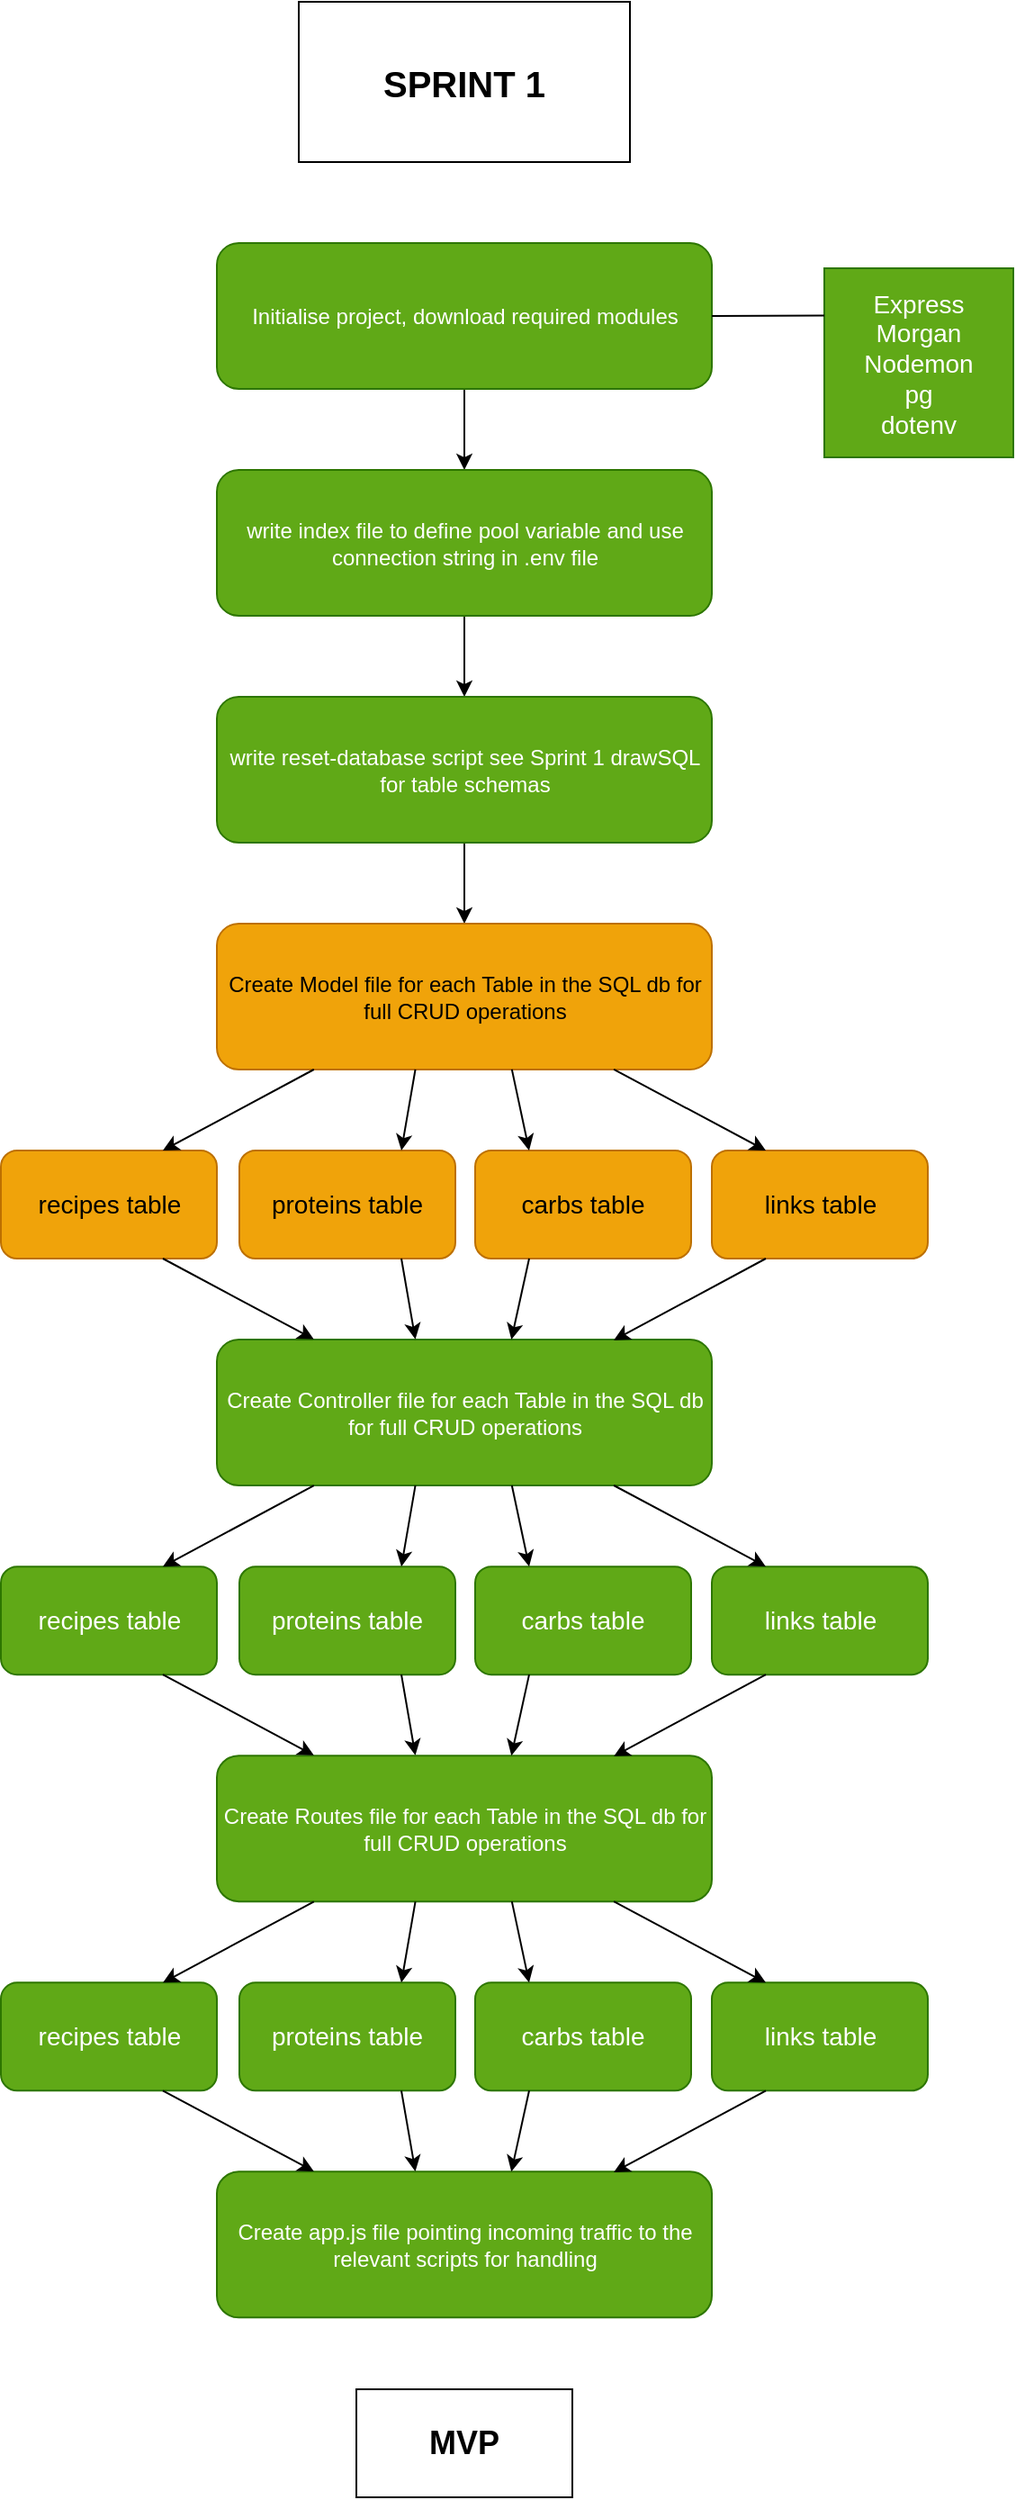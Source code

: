 <mxfile>
    <diagram id="Iqp9NQM40ZFqhQnwkFbd" name="Page-1">
        <mxGraphModel dx="2081" dy="809" grid="0" gridSize="10" guides="1" tooltips="1" connect="1" arrows="1" fold="1" page="0" pageScale="1" pageWidth="850" pageHeight="1100" math="0" shadow="0">
            <root>
                <mxCell id="0"/>
                <mxCell id="1" parent="0"/>
                <mxCell id="10" value="" style="edgeStyle=none;html=1;fontSize=14;" parent="1" source="2" target="7" edge="1">
                    <mxGeometry relative="1" as="geometry"/>
                </mxCell>
                <mxCell id="2" value="Initialise project, download required modules" style="rounded=1;whiteSpace=wrap;html=1;fillColor=#60a917;fontColor=#ffffff;strokeColor=#2D7600;" parent="1" vertex="1">
                    <mxGeometry x="-134.5" y="196" width="275" height="81" as="geometry"/>
                </mxCell>
                <mxCell id="3" value="SPRINT 1" style="rounded=0;whiteSpace=wrap;html=1;fontStyle=1;fontSize=20;" parent="1" vertex="1">
                    <mxGeometry x="-89" y="62" width="184" height="89" as="geometry"/>
                </mxCell>
                <mxCell id="4" value="Express&lt;br style=&quot;font-size: 14px;&quot;&gt;Morgan&lt;br style=&quot;font-size: 14px;&quot;&gt;Nodemon&lt;br style=&quot;font-size: 14px;&quot;&gt;pg&lt;br style=&quot;font-size: 14px;&quot;&gt;dotenv" style="whiteSpace=wrap;html=1;aspect=fixed;fontSize=14;fillColor=#60a917;fontColor=#ffffff;strokeColor=#2D7600;" parent="1" vertex="1">
                    <mxGeometry x="203" y="210" width="105" height="105" as="geometry"/>
                </mxCell>
                <mxCell id="11" value="" style="edgeStyle=none;html=1;fontSize=14;" parent="1" source="7" target="8" edge="1">
                    <mxGeometry relative="1" as="geometry"/>
                </mxCell>
                <mxCell id="7" value="write index file to define pool variable and use connection string in .env file" style="rounded=1;whiteSpace=wrap;html=1;fillColor=#60a917;fontColor=#ffffff;strokeColor=#2D7600;" parent="1" vertex="1">
                    <mxGeometry x="-134.5" y="322" width="275" height="81" as="geometry"/>
                </mxCell>
                <mxCell id="13" value="" style="edgeStyle=none;html=1;fontSize=14;" parent="1" source="8" target="12" edge="1">
                    <mxGeometry relative="1" as="geometry"/>
                </mxCell>
                <mxCell id="8" value="write reset-database script see Sprint 1 drawSQL for table schemas" style="rounded=1;whiteSpace=wrap;html=1;fillColor=#60a917;fontColor=#ffffff;strokeColor=#2D7600;" parent="1" vertex="1">
                    <mxGeometry x="-134.5" y="448" width="275" height="81" as="geometry"/>
                </mxCell>
                <mxCell id="9" value="" style="endArrow=none;html=1;fontSize=14;exitX=1;exitY=0.5;exitDx=0;exitDy=0;entryX=0;entryY=0.25;entryDx=0;entryDy=0;" parent="1" source="2" target="4" edge="1">
                    <mxGeometry width="50" height="50" relative="1" as="geometry">
                        <mxPoint x="97" y="495" as="sourcePoint"/>
                        <mxPoint x="147" y="445" as="targetPoint"/>
                    </mxGeometry>
                </mxCell>
                <mxCell id="12" value="Create Model file for each Table in the SQL db for full CRUD operations" style="rounded=1;whiteSpace=wrap;html=1;fillColor=#f0a30a;fontColor=#000000;strokeColor=#BD7000;" parent="1" vertex="1">
                    <mxGeometry x="-134.5" y="574" width="275" height="81" as="geometry"/>
                </mxCell>
                <mxCell id="14" value="recipes table" style="rounded=1;whiteSpace=wrap;html=1;fontSize=14;fillColor=#f0a30a;fontColor=#000000;strokeColor=#BD7000;" parent="1" vertex="1">
                    <mxGeometry x="-254.5" y="700" width="120" height="60" as="geometry"/>
                </mxCell>
                <mxCell id="15" value="proteins table" style="rounded=1;whiteSpace=wrap;html=1;fontSize=14;fillColor=#f0a30a;fontColor=#000000;strokeColor=#BD7000;" parent="1" vertex="1">
                    <mxGeometry x="-122" y="700" width="120" height="60" as="geometry"/>
                </mxCell>
                <mxCell id="16" value="carbs table" style="rounded=1;whiteSpace=wrap;html=1;fontSize=14;fillColor=#f0a30a;fontColor=#000000;strokeColor=#BD7000;" parent="1" vertex="1">
                    <mxGeometry x="9" y="700" width="120" height="60" as="geometry"/>
                </mxCell>
                <mxCell id="17" value="links table" style="rounded=1;whiteSpace=wrap;html=1;fontSize=14;fillColor=#f0a30a;fontColor=#000000;strokeColor=#BD7000;" parent="1" vertex="1">
                    <mxGeometry x="140.5" y="700" width="120" height="60" as="geometry"/>
                </mxCell>
                <mxCell id="21" value="" style="endArrow=classic;html=1;fontSize=14;entryX=0.75;entryY=0;entryDx=0;entryDy=0;exitX=0.401;exitY=1;exitDx=0;exitDy=0;exitPerimeter=0;" parent="1" source="12" target="15" edge="1">
                    <mxGeometry width="50" height="50" relative="1" as="geometry">
                        <mxPoint x="-39" y="677" as="sourcePoint"/>
                        <mxPoint x="-62" y="684" as="targetPoint"/>
                    </mxGeometry>
                </mxCell>
                <mxCell id="22" value="" style="endArrow=classic;html=1;fontSize=14;exitX=0.596;exitY=0.999;exitDx=0;exitDy=0;exitPerimeter=0;entryX=0.25;entryY=0;entryDx=0;entryDy=0;" parent="1" source="12" target="16" edge="1">
                    <mxGeometry width="50" height="50" relative="1" as="geometry">
                        <mxPoint x="-60" y="675" as="sourcePoint"/>
                        <mxPoint x="-10" y="625" as="targetPoint"/>
                    </mxGeometry>
                </mxCell>
                <mxCell id="23" value="" style="endArrow=classic;html=1;fontSize=14;exitX=0.196;exitY=1;exitDx=0;exitDy=0;entryX=0.75;entryY=0;entryDx=0;entryDy=0;exitPerimeter=0;" parent="1" source="12" target="14" edge="1">
                    <mxGeometry width="50" height="50" relative="1" as="geometry">
                        <mxPoint x="-60" y="675" as="sourcePoint"/>
                        <mxPoint x="-10" y="625" as="targetPoint"/>
                    </mxGeometry>
                </mxCell>
                <mxCell id="24" value="" style="endArrow=classic;html=1;fontSize=14;exitX=0.802;exitY=0.999;exitDx=0;exitDy=0;exitPerimeter=0;entryX=0.25;entryY=0;entryDx=0;entryDy=0;" parent="1" source="12" target="17" edge="1">
                    <mxGeometry width="50" height="50" relative="1" as="geometry">
                        <mxPoint x="-60" y="675" as="sourcePoint"/>
                        <mxPoint x="-10" y="625" as="targetPoint"/>
                    </mxGeometry>
                </mxCell>
                <mxCell id="25" value="Create Controller file for each Table in the SQL db for full CRUD operations" style="rounded=1;whiteSpace=wrap;html=1;fillColor=#60a917;fontColor=#ffffff;strokeColor=#2D7600;" parent="1" vertex="1">
                    <mxGeometry x="-134.5" y="805" width="275" height="81" as="geometry"/>
                </mxCell>
                <mxCell id="30" value="" style="endArrow=classic;html=1;fontSize=14;exitX=0.75;exitY=1;exitDx=0;exitDy=0;entryX=0.196;entryY=-0.002;entryDx=0;entryDy=0;entryPerimeter=0;" parent="1" source="14" target="25" edge="1">
                    <mxGeometry width="50" height="50" relative="1" as="geometry">
                        <mxPoint x="-43" y="870" as="sourcePoint"/>
                        <mxPoint x="7" y="820" as="targetPoint"/>
                    </mxGeometry>
                </mxCell>
                <mxCell id="31" value="" style="endArrow=classic;html=1;fontSize=14;exitX=0.75;exitY=1;exitDx=0;exitDy=0;entryX=0.401;entryY=-0.002;entryDx=0;entryDy=0;entryPerimeter=0;" parent="1" source="15" target="25" edge="1">
                    <mxGeometry width="50" height="50" relative="1" as="geometry">
                        <mxPoint x="-43" y="870" as="sourcePoint"/>
                        <mxPoint x="7" y="820" as="targetPoint"/>
                    </mxGeometry>
                </mxCell>
                <mxCell id="32" value="" style="endArrow=classic;html=1;fontSize=14;exitX=0.25;exitY=1;exitDx=0;exitDy=0;entryX=0.595;entryY=0;entryDx=0;entryDy=0;entryPerimeter=0;" parent="1" source="16" target="25" edge="1">
                    <mxGeometry width="50" height="50" relative="1" as="geometry">
                        <mxPoint x="-43" y="870" as="sourcePoint"/>
                        <mxPoint x="30" y="805" as="targetPoint"/>
                    </mxGeometry>
                </mxCell>
                <mxCell id="33" value="" style="endArrow=classic;html=1;fontSize=14;exitX=0.25;exitY=1;exitDx=0;exitDy=0;entryX=0.802;entryY=0.004;entryDx=0;entryDy=0;entryPerimeter=0;" parent="1" source="17" target="25" edge="1">
                    <mxGeometry width="50" height="50" relative="1" as="geometry">
                        <mxPoint x="43" y="866" as="sourcePoint"/>
                        <mxPoint x="93" y="816" as="targetPoint"/>
                    </mxGeometry>
                </mxCell>
                <mxCell id="34" value="recipes table" style="rounded=1;whiteSpace=wrap;html=1;fontSize=14;fillColor=#60a917;fontColor=#ffffff;strokeColor=#2D7600;" parent="1" vertex="1">
                    <mxGeometry x="-254.5" y="931.08" width="120" height="60" as="geometry"/>
                </mxCell>
                <mxCell id="35" value="proteins table" style="rounded=1;whiteSpace=wrap;html=1;fontSize=14;fillColor=#60a917;fontColor=#ffffff;strokeColor=#2D7600;" parent="1" vertex="1">
                    <mxGeometry x="-122" y="931.08" width="120" height="60" as="geometry"/>
                </mxCell>
                <mxCell id="36" value="carbs table" style="rounded=1;whiteSpace=wrap;html=1;fontSize=14;fillColor=#60a917;fontColor=#ffffff;strokeColor=#2D7600;" parent="1" vertex="1">
                    <mxGeometry x="9" y="931.08" width="120" height="60" as="geometry"/>
                </mxCell>
                <mxCell id="37" value="links table" style="rounded=1;whiteSpace=wrap;html=1;fontSize=14;fillColor=#60a917;fontColor=#ffffff;strokeColor=#2D7600;" parent="1" vertex="1">
                    <mxGeometry x="140.5" y="931.08" width="120" height="60" as="geometry"/>
                </mxCell>
                <mxCell id="38" value="" style="endArrow=classic;html=1;fontSize=14;entryX=0.75;entryY=0;entryDx=0;entryDy=0;exitX=0.401;exitY=1;exitDx=0;exitDy=0;exitPerimeter=0;" parent="1" target="35" edge="1">
                    <mxGeometry width="50" height="50" relative="1" as="geometry">
                        <mxPoint x="-24.225" y="886.08" as="sourcePoint"/>
                        <mxPoint x="-62" y="915.08" as="targetPoint"/>
                    </mxGeometry>
                </mxCell>
                <mxCell id="39" value="" style="endArrow=classic;html=1;fontSize=14;exitX=0.596;exitY=0.999;exitDx=0;exitDy=0;exitPerimeter=0;entryX=0.25;entryY=0;entryDx=0;entryDy=0;" parent="1" target="36" edge="1">
                    <mxGeometry width="50" height="50" relative="1" as="geometry">
                        <mxPoint x="29.4" y="885.999" as="sourcePoint"/>
                        <mxPoint x="-10" y="856.08" as="targetPoint"/>
                    </mxGeometry>
                </mxCell>
                <mxCell id="40" value="" style="endArrow=classic;html=1;fontSize=14;exitX=0.196;exitY=1;exitDx=0;exitDy=0;entryX=0.75;entryY=0;entryDx=0;entryDy=0;exitPerimeter=0;" parent="1" target="34" edge="1">
                    <mxGeometry width="50" height="50" relative="1" as="geometry">
                        <mxPoint x="-80.6" y="886.08" as="sourcePoint"/>
                        <mxPoint x="-10" y="856.08" as="targetPoint"/>
                    </mxGeometry>
                </mxCell>
                <mxCell id="41" value="" style="endArrow=classic;html=1;fontSize=14;exitX=0.802;exitY=0.999;exitDx=0;exitDy=0;exitPerimeter=0;entryX=0.25;entryY=0;entryDx=0;entryDy=0;" parent="1" target="37" edge="1">
                    <mxGeometry width="50" height="50" relative="1" as="geometry">
                        <mxPoint x="86.05" y="885.999" as="sourcePoint"/>
                        <mxPoint x="-10" y="856.08" as="targetPoint"/>
                    </mxGeometry>
                </mxCell>
                <mxCell id="42" value="Create Routes file for each Table in the SQL db for full CRUD operations" style="rounded=1;whiteSpace=wrap;html=1;fillColor=#60a917;fontColor=#ffffff;strokeColor=#2D7600;" parent="1" vertex="1">
                    <mxGeometry x="-134.5" y="1036.08" width="275" height="81" as="geometry"/>
                </mxCell>
                <mxCell id="43" value="" style="endArrow=classic;html=1;fontSize=14;exitX=0.75;exitY=1;exitDx=0;exitDy=0;entryX=0.196;entryY=-0.002;entryDx=0;entryDy=0;entryPerimeter=0;" parent="1" target="42" edge="1">
                    <mxGeometry width="50" height="50" relative="1" as="geometry">
                        <mxPoint x="-164.5" y="991.08" as="sourcePoint"/>
                        <mxPoint x="7" y="1051.08" as="targetPoint"/>
                    </mxGeometry>
                </mxCell>
                <mxCell id="44" value="" style="endArrow=classic;html=1;fontSize=14;exitX=0.75;exitY=1;exitDx=0;exitDy=0;entryX=0.401;entryY=-0.002;entryDx=0;entryDy=0;entryPerimeter=0;" parent="1" target="42" edge="1">
                    <mxGeometry width="50" height="50" relative="1" as="geometry">
                        <mxPoint x="-32" y="991.08" as="sourcePoint"/>
                        <mxPoint x="7" y="1051.08" as="targetPoint"/>
                    </mxGeometry>
                </mxCell>
                <mxCell id="45" value="" style="endArrow=classic;html=1;fontSize=14;exitX=0.25;exitY=1;exitDx=0;exitDy=0;entryX=0.595;entryY=0;entryDx=0;entryDy=0;entryPerimeter=0;" parent="1" target="42" edge="1">
                    <mxGeometry width="50" height="50" relative="1" as="geometry">
                        <mxPoint x="39" y="991.08" as="sourcePoint"/>
                        <mxPoint x="30" y="1036.08" as="targetPoint"/>
                    </mxGeometry>
                </mxCell>
                <mxCell id="46" value="" style="endArrow=classic;html=1;fontSize=14;exitX=0.25;exitY=1;exitDx=0;exitDy=0;entryX=0.802;entryY=0.004;entryDx=0;entryDy=0;entryPerimeter=0;" parent="1" target="42" edge="1">
                    <mxGeometry width="50" height="50" relative="1" as="geometry">
                        <mxPoint x="170.5" y="991.08" as="sourcePoint"/>
                        <mxPoint x="93" y="1047.08" as="targetPoint"/>
                    </mxGeometry>
                </mxCell>
                <mxCell id="47" value="recipes table" style="rounded=1;whiteSpace=wrap;html=1;fontSize=14;fillColor=#60a917;fontColor=#ffffff;strokeColor=#2D7600;" parent="1" vertex="1">
                    <mxGeometry x="-254.5" y="1162.16" width="120" height="60" as="geometry"/>
                </mxCell>
                <mxCell id="48" value="proteins table" style="rounded=1;whiteSpace=wrap;html=1;fontSize=14;fillColor=#60a917;fontColor=#ffffff;strokeColor=#2D7600;" parent="1" vertex="1">
                    <mxGeometry x="-122" y="1162.16" width="120" height="60" as="geometry"/>
                </mxCell>
                <mxCell id="49" value="carbs table" style="rounded=1;whiteSpace=wrap;html=1;fontSize=14;fillColor=#60a917;fontColor=#ffffff;strokeColor=#2D7600;" parent="1" vertex="1">
                    <mxGeometry x="9" y="1162.16" width="120" height="60" as="geometry"/>
                </mxCell>
                <mxCell id="50" value="links table" style="rounded=1;whiteSpace=wrap;html=1;fontSize=14;fillColor=#60a917;fontColor=#ffffff;strokeColor=#2D7600;" parent="1" vertex="1">
                    <mxGeometry x="140.5" y="1162.16" width="120" height="60" as="geometry"/>
                </mxCell>
                <mxCell id="51" value="" style="endArrow=classic;html=1;fontSize=14;entryX=0.75;entryY=0;entryDx=0;entryDy=0;exitX=0.401;exitY=1;exitDx=0;exitDy=0;exitPerimeter=0;" parent="1" target="48" edge="1">
                    <mxGeometry width="50" height="50" relative="1" as="geometry">
                        <mxPoint x="-24.225" y="1117.16" as="sourcePoint"/>
                        <mxPoint x="-62" y="1146.16" as="targetPoint"/>
                    </mxGeometry>
                </mxCell>
                <mxCell id="52" value="" style="endArrow=classic;html=1;fontSize=14;exitX=0.596;exitY=0.999;exitDx=0;exitDy=0;exitPerimeter=0;entryX=0.25;entryY=0;entryDx=0;entryDy=0;" parent="1" target="49" edge="1">
                    <mxGeometry width="50" height="50" relative="1" as="geometry">
                        <mxPoint x="29.4" y="1117.079" as="sourcePoint"/>
                        <mxPoint x="-10" y="1087.16" as="targetPoint"/>
                    </mxGeometry>
                </mxCell>
                <mxCell id="53" value="" style="endArrow=classic;html=1;fontSize=14;exitX=0.196;exitY=1;exitDx=0;exitDy=0;entryX=0.75;entryY=0;entryDx=0;entryDy=0;exitPerimeter=0;" parent="1" target="47" edge="1">
                    <mxGeometry width="50" height="50" relative="1" as="geometry">
                        <mxPoint x="-80.6" y="1117.16" as="sourcePoint"/>
                        <mxPoint x="-10" y="1087.16" as="targetPoint"/>
                    </mxGeometry>
                </mxCell>
                <mxCell id="54" value="" style="endArrow=classic;html=1;fontSize=14;exitX=0.802;exitY=0.999;exitDx=0;exitDy=0;exitPerimeter=0;entryX=0.25;entryY=0;entryDx=0;entryDy=0;" parent="1" target="50" edge="1">
                    <mxGeometry width="50" height="50" relative="1" as="geometry">
                        <mxPoint x="86.05" y="1117.079" as="sourcePoint"/>
                        <mxPoint x="-10" y="1087.16" as="targetPoint"/>
                    </mxGeometry>
                </mxCell>
                <mxCell id="55" value="Create app.js file pointing incoming traffic to the relevant scripts for handling" style="rounded=1;whiteSpace=wrap;html=1;fillColor=#60a917;fontColor=#ffffff;strokeColor=#2D7600;" parent="1" vertex="1">
                    <mxGeometry x="-134.5" y="1267.16" width="275" height="81" as="geometry"/>
                </mxCell>
                <mxCell id="56" value="" style="endArrow=classic;html=1;fontSize=14;exitX=0.75;exitY=1;exitDx=0;exitDy=0;entryX=0.196;entryY=-0.002;entryDx=0;entryDy=0;entryPerimeter=0;" parent="1" target="55" edge="1">
                    <mxGeometry width="50" height="50" relative="1" as="geometry">
                        <mxPoint x="-164.5" y="1222.16" as="sourcePoint"/>
                        <mxPoint x="7" y="1282.16" as="targetPoint"/>
                    </mxGeometry>
                </mxCell>
                <mxCell id="57" value="" style="endArrow=classic;html=1;fontSize=14;exitX=0.75;exitY=1;exitDx=0;exitDy=0;entryX=0.401;entryY=-0.002;entryDx=0;entryDy=0;entryPerimeter=0;" parent="1" target="55" edge="1">
                    <mxGeometry width="50" height="50" relative="1" as="geometry">
                        <mxPoint x="-32" y="1222.16" as="sourcePoint"/>
                        <mxPoint x="7" y="1282.16" as="targetPoint"/>
                    </mxGeometry>
                </mxCell>
                <mxCell id="58" value="" style="endArrow=classic;html=1;fontSize=14;exitX=0.25;exitY=1;exitDx=0;exitDy=0;entryX=0.595;entryY=0;entryDx=0;entryDy=0;entryPerimeter=0;" parent="1" target="55" edge="1">
                    <mxGeometry width="50" height="50" relative="1" as="geometry">
                        <mxPoint x="39" y="1222.16" as="sourcePoint"/>
                        <mxPoint x="30" y="1267.16" as="targetPoint"/>
                    </mxGeometry>
                </mxCell>
                <mxCell id="59" value="" style="endArrow=classic;html=1;fontSize=14;exitX=0.25;exitY=1;exitDx=0;exitDy=0;entryX=0.802;entryY=0.004;entryDx=0;entryDy=0;entryPerimeter=0;" parent="1" target="55" edge="1">
                    <mxGeometry width="50" height="50" relative="1" as="geometry">
                        <mxPoint x="170.5" y="1222.16" as="sourcePoint"/>
                        <mxPoint x="93" y="1278.16" as="targetPoint"/>
                    </mxGeometry>
                </mxCell>
                <mxCell id="61" value="MVP" style="rounded=0;whiteSpace=wrap;html=1;fontSize=18;fontStyle=1" parent="1" vertex="1">
                    <mxGeometry x="-57" y="1388" width="120" height="60" as="geometry"/>
                </mxCell>
            </root>
        </mxGraphModel>
    </diagram>
</mxfile>